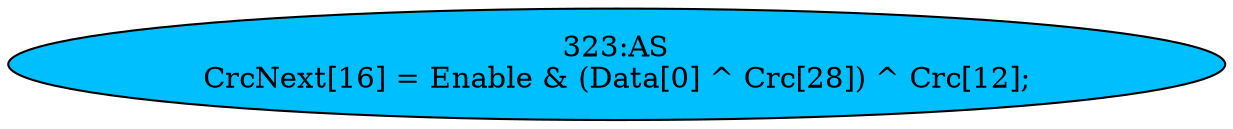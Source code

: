 strict digraph "" {
	node [label="\N"];
	"323:AS"	 [ast="<pyverilog.vparser.ast.Assign object at 0x7fb43032ca50>",
		def_var="['CrcNext']",
		fillcolor=deepskyblue,
		label="323:AS
CrcNext[16] = Enable & (Data[0] ^ Crc[28]) ^ Crc[12];",
		statements="[]",
		style=filled,
		typ=Assign,
		use_var="['Enable', 'Data', 'Crc', 'Crc']"];
}
